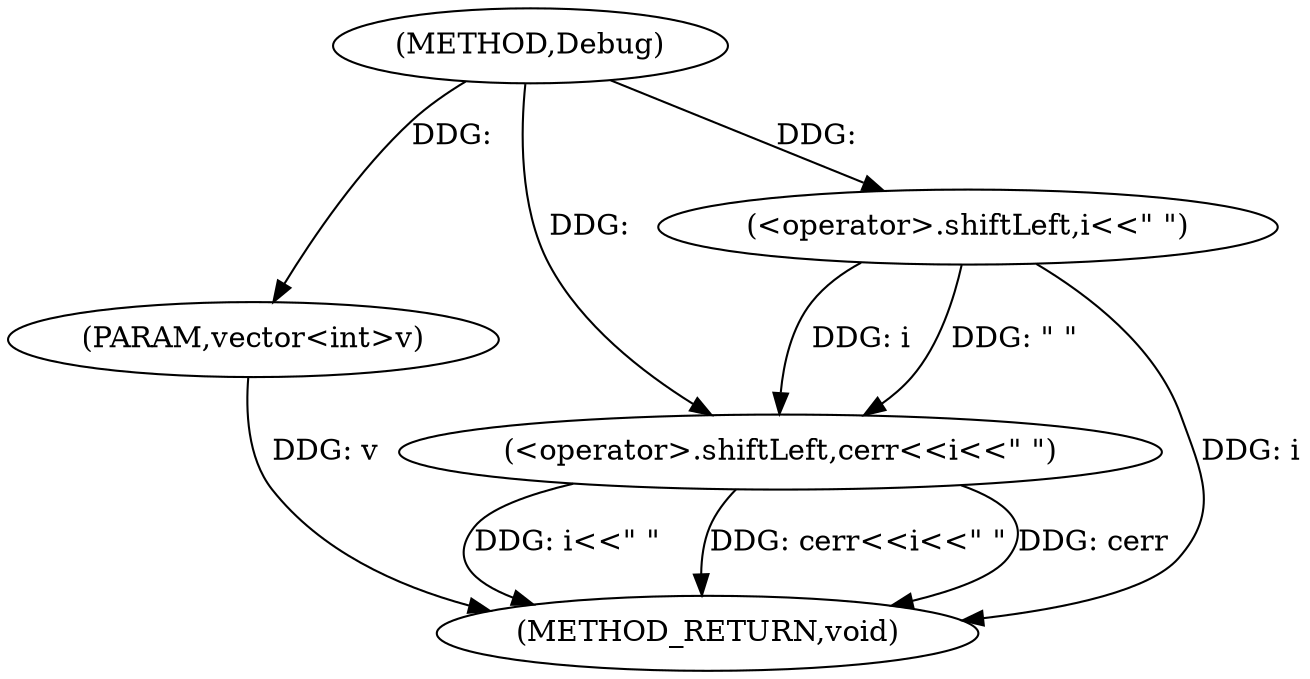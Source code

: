 digraph "Debug" {  
"1000104" [label = "(METHOD,Debug)" ]
"1000114" [label = "(METHOD_RETURN,void)" ]
"1000105" [label = "(PARAM,vector<int>v)" ]
"1000109" [label = "(<operator>.shiftLeft,cerr<<i<<\" \")" ]
"1000111" [label = "(<operator>.shiftLeft,i<<\" \")" ]
  "1000105" -> "1000114"  [ label = "DDG: v"] 
  "1000109" -> "1000114"  [ label = "DDG: i<<\" \""] 
  "1000109" -> "1000114"  [ label = "DDG: cerr<<i<<\" \""] 
  "1000111" -> "1000114"  [ label = "DDG: i"] 
  "1000109" -> "1000114"  [ label = "DDG: cerr"] 
  "1000104" -> "1000105"  [ label = "DDG: "] 
  "1000104" -> "1000109"  [ label = "DDG: "] 
  "1000111" -> "1000109"  [ label = "DDG: i"] 
  "1000111" -> "1000109"  [ label = "DDG: \" \""] 
  "1000104" -> "1000111"  [ label = "DDG: "] 
}
